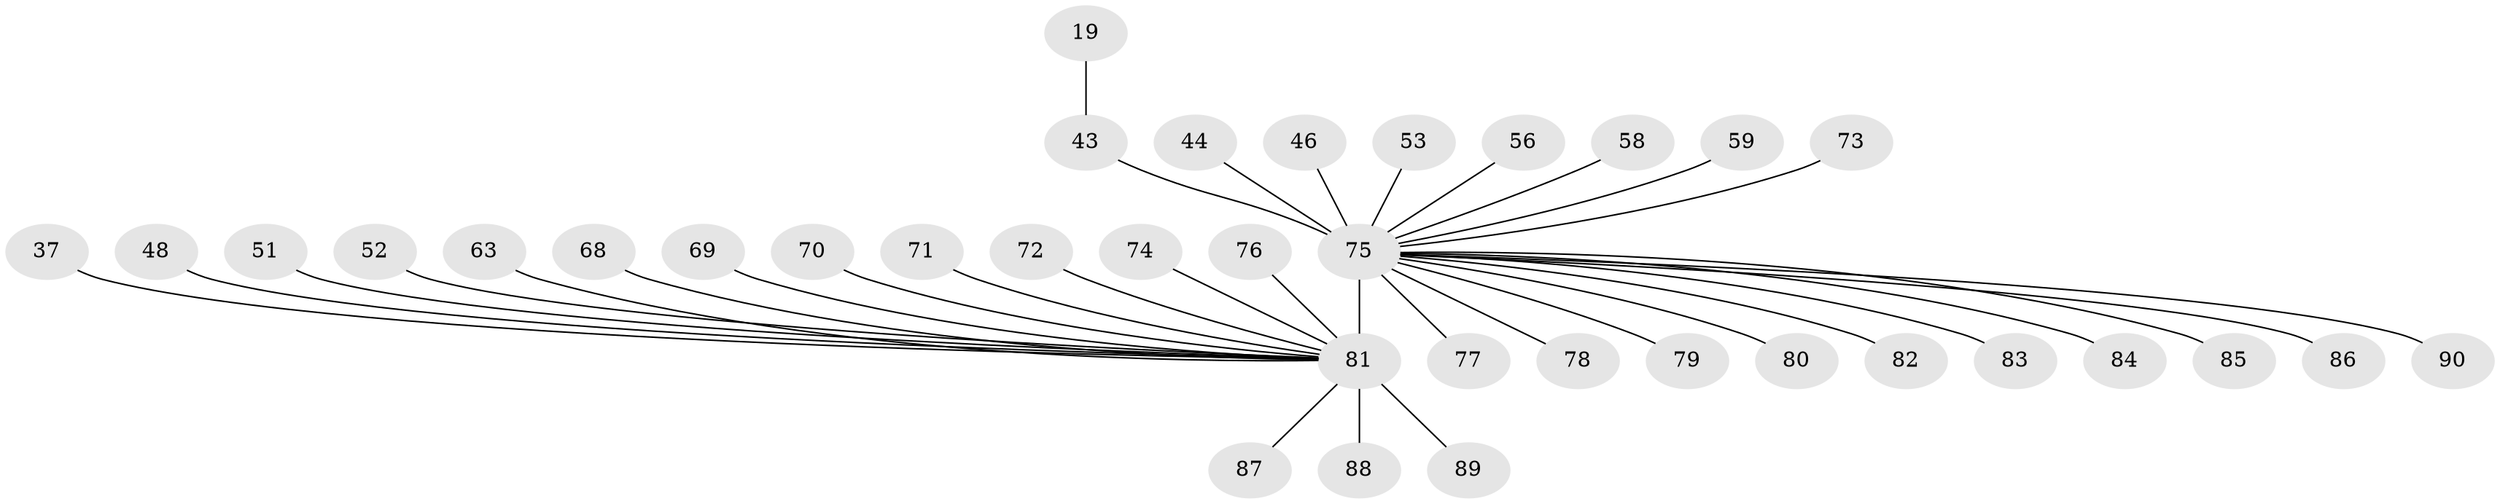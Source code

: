 // original degree distribution, {6: 0.03333333333333333, 26: 0.011111111111111112, 8: 0.044444444444444446, 15: 0.011111111111111112, 3: 0.06666666666666667, 4: 0.05555555555555555, 5: 0.044444444444444446, 2: 0.25555555555555554, 19: 0.011111111111111112, 1: 0.4444444444444444, 7: 0.022222222222222223}
// Generated by graph-tools (version 1.1) at 2025/52/03/04/25 21:52:02]
// undirected, 36 vertices, 35 edges
graph export_dot {
graph [start="1"]
  node [color=gray90,style=filled];
  19;
  37;
  43 [super="+27+1"];
  44;
  46;
  48;
  51;
  52;
  53;
  56 [super="+16"];
  58;
  59;
  63;
  68;
  69;
  70;
  71 [super="+18"];
  72 [super="+62"];
  73;
  74 [super="+54"];
  75 [super="+57+60+42+50+31+65+35+5+15+22+33"];
  76 [super="+25+39"];
  77;
  78;
  79;
  80;
  81 [super="+64+32+61+55+29+66+36+40+67+28"];
  82;
  83;
  84;
  85;
  86 [super="+17"];
  87;
  88;
  89;
  90;
  19 -- 43;
  37 -- 81;
  43 -- 75 [weight=5];
  44 -- 75;
  46 -- 75;
  48 -- 81;
  51 -- 81;
  52 -- 81;
  53 -- 75;
  56 -- 75;
  58 -- 75 [weight=2];
  59 -- 75 [weight=2];
  63 -- 81;
  68 -- 81;
  69 -- 81;
  70 -- 81;
  71 -- 81;
  72 -- 81;
  73 -- 75;
  74 -- 81;
  75 -- 81 [weight=29];
  75 -- 79;
  75 -- 80;
  75 -- 84;
  75 -- 90;
  75 -- 77;
  75 -- 78;
  75 -- 82;
  75 -- 83;
  75 -- 86;
  75 -- 85;
  76 -- 81;
  81 -- 87;
  81 -- 88 [weight=2];
  81 -- 89;
}
